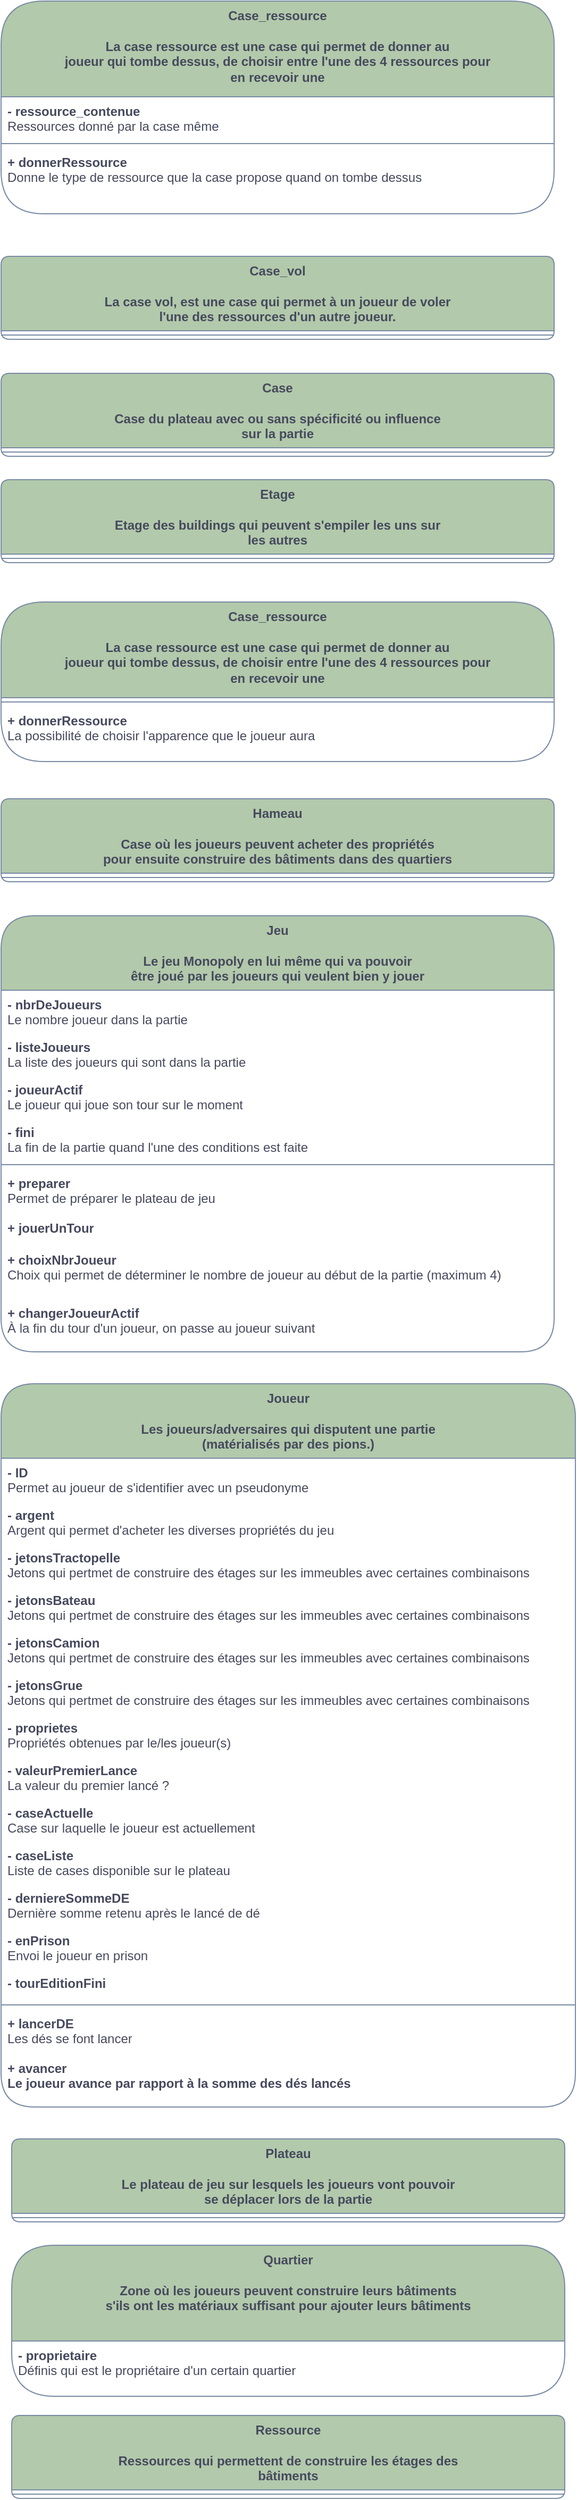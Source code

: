 <mxfile version="22.1.21" type="device">
  <diagram name="Page-1" id="3PE8tsGiLxIbhWma-mdi">
    <mxGraphModel dx="1032" dy="1105" grid="1" gridSize="10" guides="1" tooltips="1" connect="1" arrows="1" fold="1" page="1" pageScale="1" pageWidth="827" pageHeight="1169" math="0" shadow="0">
      <root>
        <mxCell id="0" />
        <mxCell id="1" parent="0" />
        <mxCell id="cqsdW3lU-omsjwraK1ex-1" value="Case_ressource&lt;br&gt;&lt;br&gt;&lt;div&gt;La case ressource est une case qui permet de donner au&lt;/div&gt;&lt;div&gt;joueur qui tombe dessus, de choisir entre l&#39;une des 4 ressources pour&lt;/div&gt;&lt;div&gt;en recevoir une&lt;/div&gt;" style="swimlane;fontStyle=1;align=center;verticalAlign=top;childLayout=stackLayout;horizontal=1;startSize=90;horizontalStack=0;resizeParent=1;resizeParentMax=0;resizeLast=0;collapsible=1;marginBottom=0;whiteSpace=wrap;html=1;labelBackgroundColor=none;fillColor=#B2C9AB;strokeColor=#788AA3;fontColor=#46495D;rounded=1;" parent="1" vertex="1">
          <mxGeometry x="20" y="20" width="520" height="200" as="geometry">
            <mxRectangle x="310" y="90" width="60" height="30" as="alternateBounds" />
          </mxGeometry>
        </mxCell>
        <mxCell id="cqsdW3lU-omsjwraK1ex-2" value="&lt;b&gt;- ressource_contenue&lt;/b&gt;&lt;br&gt;Ressources donné par la case même" style="text;strokeColor=none;fillColor=none;align=left;verticalAlign=top;spacingLeft=4;spacingRight=4;overflow=hidden;rotatable=0;points=[[0,0.5],[1,0.5]];portConstraint=eastwest;whiteSpace=wrap;html=1;labelBackgroundColor=none;fontColor=#46495D;rounded=1;" parent="cqsdW3lU-omsjwraK1ex-1" vertex="1">
          <mxGeometry y="90" width="520" height="40" as="geometry" />
        </mxCell>
        <mxCell id="cqsdW3lU-omsjwraK1ex-4" value="" style="line;strokeWidth=1;fillColor=none;align=left;verticalAlign=middle;spacingTop=-1;spacingLeft=3;spacingRight=3;rotatable=0;labelPosition=right;points=[];portConstraint=eastwest;strokeColor=#788AA3;labelBackgroundColor=none;fontColor=#46495D;rounded=1;" parent="cqsdW3lU-omsjwraK1ex-1" vertex="1">
          <mxGeometry y="130" width="520" height="8" as="geometry" />
        </mxCell>
        <mxCell id="cqsdW3lU-omsjwraK1ex-5" value="&lt;div&gt;&lt;b&gt;+ donnerRessource&lt;/b&gt;&lt;/div&gt;&lt;div&gt;Donne le type de ressource que la case propose quand on tombe dessus&lt;/div&gt;" style="text;strokeColor=none;fillColor=none;align=left;verticalAlign=top;spacingLeft=4;spacingRight=4;overflow=hidden;rotatable=0;points=[[0,0.5],[1,0.5]];portConstraint=eastwest;whiteSpace=wrap;html=1;labelBackgroundColor=none;fontColor=#46495D;rounded=1;" parent="cqsdW3lU-omsjwraK1ex-1" vertex="1">
          <mxGeometry y="138" width="520" height="62" as="geometry" />
        </mxCell>
        <mxCell id="NX_1nB3qf75w2sHviqtp-1" value="&lt;div&gt;Case_vol&lt;/div&gt;&lt;br&gt;La case vol, est une case qui permet à un joueur de voler&lt;br&gt;l&#39;une des ressources d&#39;un autre joueur." style="swimlane;fontStyle=1;align=center;verticalAlign=top;childLayout=stackLayout;horizontal=1;startSize=70;horizontalStack=0;resizeParent=1;resizeParentMax=0;resizeLast=0;collapsible=1;marginBottom=0;whiteSpace=wrap;html=1;labelBackgroundColor=none;fillColor=#B2C9AB;strokeColor=#788AA3;fontColor=#46495D;rounded=1;" vertex="1" parent="1">
          <mxGeometry x="20" y="260" width="520" height="78" as="geometry">
            <mxRectangle x="20" y="280" width="60" height="30" as="alternateBounds" />
          </mxGeometry>
        </mxCell>
        <mxCell id="NX_1nB3qf75w2sHviqtp-3" value="" style="line;strokeWidth=1;fillColor=none;align=left;verticalAlign=middle;spacingTop=-1;spacingLeft=3;spacingRight=3;rotatable=0;labelPosition=right;points=[];portConstraint=eastwest;strokeColor=#788AA3;labelBackgroundColor=none;fontColor=#46495D;rounded=1;" vertex="1" parent="NX_1nB3qf75w2sHviqtp-1">
          <mxGeometry y="70" width="520" height="8" as="geometry" />
        </mxCell>
        <mxCell id="NX_1nB3qf75w2sHviqtp-5" value="&lt;div&gt;Case&lt;/div&gt;&lt;div&gt;&lt;br&gt;&lt;/div&gt;&lt;div&gt;Case du plateau avec ou sans spécificité ou influence&lt;/div&gt;sur la partie" style="swimlane;fontStyle=1;align=center;verticalAlign=top;childLayout=stackLayout;horizontal=1;startSize=70;horizontalStack=0;resizeParent=1;resizeParentMax=0;resizeLast=0;collapsible=1;marginBottom=0;whiteSpace=wrap;html=1;labelBackgroundColor=none;fillColor=#B2C9AB;strokeColor=#788AA3;fontColor=#46495D;rounded=1;" vertex="1" parent="1">
          <mxGeometry x="20" y="370" width="520" height="78" as="geometry">
            <mxRectangle x="310" y="90" width="60" height="30" as="alternateBounds" />
          </mxGeometry>
        </mxCell>
        <mxCell id="NX_1nB3qf75w2sHviqtp-7" value="" style="line;strokeWidth=1;fillColor=none;align=left;verticalAlign=middle;spacingTop=-1;spacingLeft=3;spacingRight=3;rotatable=0;labelPosition=right;points=[];portConstraint=eastwest;strokeColor=#788AA3;labelBackgroundColor=none;fontColor=#46495D;rounded=1;" vertex="1" parent="NX_1nB3qf75w2sHviqtp-5">
          <mxGeometry y="70" width="520" height="8" as="geometry" />
        </mxCell>
        <mxCell id="NX_1nB3qf75w2sHviqtp-9" value="&lt;div&gt;Etage&lt;/div&gt;&lt;div&gt;&lt;br&gt;&lt;/div&gt;Etage des buildings qui peuvent s&#39;empiler les uns sur&lt;br&gt;les autres" style="swimlane;fontStyle=1;align=center;verticalAlign=top;childLayout=stackLayout;horizontal=1;startSize=70;horizontalStack=0;resizeParent=1;resizeParentMax=0;resizeLast=0;collapsible=1;marginBottom=0;whiteSpace=wrap;html=1;labelBackgroundColor=none;fillColor=#B2C9AB;strokeColor=#788AA3;fontColor=#46495D;rounded=1;" vertex="1" parent="1">
          <mxGeometry x="20" y="470" width="520" height="78" as="geometry">
            <mxRectangle x="20" y="280" width="60" height="30" as="alternateBounds" />
          </mxGeometry>
        </mxCell>
        <mxCell id="NX_1nB3qf75w2sHviqtp-10" value="" style="line;strokeWidth=1;fillColor=none;align=left;verticalAlign=middle;spacingTop=-1;spacingLeft=3;spacingRight=3;rotatable=0;labelPosition=right;points=[];portConstraint=eastwest;strokeColor=#788AA3;labelBackgroundColor=none;fontColor=#46495D;rounded=1;" vertex="1" parent="NX_1nB3qf75w2sHviqtp-9">
          <mxGeometry y="70" width="520" height="8" as="geometry" />
        </mxCell>
        <mxCell id="NX_1nB3qf75w2sHviqtp-11" value="Case_ressource&lt;br&gt;&lt;br&gt;&lt;div&gt;La case ressource est une case qui permet de donner au&lt;/div&gt;&lt;div&gt;joueur qui tombe dessus, de choisir entre l&#39;une des 4 ressources pour&lt;/div&gt;&lt;div&gt;en recevoir une&lt;/div&gt;" style="swimlane;fontStyle=1;align=center;verticalAlign=top;childLayout=stackLayout;horizontal=1;startSize=90;horizontalStack=0;resizeParent=1;resizeParentMax=0;resizeLast=0;collapsible=1;marginBottom=0;whiteSpace=wrap;html=1;labelBackgroundColor=none;fillColor=#B2C9AB;strokeColor=#788AA3;fontColor=#46495D;rounded=1;" vertex="1" parent="1">
          <mxGeometry x="20" y="585" width="520" height="150" as="geometry">
            <mxRectangle x="310" y="90" width="60" height="30" as="alternateBounds" />
          </mxGeometry>
        </mxCell>
        <mxCell id="NX_1nB3qf75w2sHviqtp-13" value="" style="line;strokeWidth=1;fillColor=none;align=left;verticalAlign=middle;spacingTop=-1;spacingLeft=3;spacingRight=3;rotatable=0;labelPosition=right;points=[];portConstraint=eastwest;strokeColor=#788AA3;labelBackgroundColor=none;fontColor=#46495D;rounded=1;" vertex="1" parent="NX_1nB3qf75w2sHviqtp-11">
          <mxGeometry y="90" width="520" height="8" as="geometry" />
        </mxCell>
        <mxCell id="NX_1nB3qf75w2sHviqtp-14" value="&lt;div&gt;&lt;b&gt;+ donnerRessource&lt;/b&gt;&lt;/div&gt;&lt;div&gt;La possibilité de choisir l&#39;apparence que le joueur aura&lt;br&gt;&lt;br&gt;&lt;/div&gt;" style="text;strokeColor=none;fillColor=none;align=left;verticalAlign=top;spacingLeft=4;spacingRight=4;overflow=hidden;rotatable=0;points=[[0,0.5],[1,0.5]];portConstraint=eastwest;whiteSpace=wrap;html=1;labelBackgroundColor=none;fontColor=#46495D;rounded=1;" vertex="1" parent="NX_1nB3qf75w2sHviqtp-11">
          <mxGeometry y="98" width="520" height="52" as="geometry" />
        </mxCell>
        <mxCell id="NX_1nB3qf75w2sHviqtp-15" value="&lt;div&gt;Hameau&lt;br&gt;&lt;/div&gt;&lt;div&gt;&lt;br&gt;&lt;/div&gt;Case où les joueurs peuvent acheter des propriétés&lt;br&gt;pour ensuite construire des bâtiments dans des quartiers" style="swimlane;fontStyle=1;align=center;verticalAlign=top;childLayout=stackLayout;horizontal=1;startSize=70;horizontalStack=0;resizeParent=1;resizeParentMax=0;resizeLast=0;collapsible=1;marginBottom=0;whiteSpace=wrap;html=1;labelBackgroundColor=none;fillColor=#B2C9AB;strokeColor=#788AA3;fontColor=#46495D;rounded=1;" vertex="1" parent="1">
          <mxGeometry x="20" y="770" width="520" height="78" as="geometry">
            <mxRectangle x="20" y="280" width="60" height="30" as="alternateBounds" />
          </mxGeometry>
        </mxCell>
        <mxCell id="NX_1nB3qf75w2sHviqtp-16" value="" style="line;strokeWidth=1;fillColor=none;align=left;verticalAlign=middle;spacingTop=-1;spacingLeft=3;spacingRight=3;rotatable=0;labelPosition=right;points=[];portConstraint=eastwest;strokeColor=#788AA3;labelBackgroundColor=none;fontColor=#46495D;rounded=1;" vertex="1" parent="NX_1nB3qf75w2sHviqtp-15">
          <mxGeometry y="70" width="520" height="8" as="geometry" />
        </mxCell>
        <mxCell id="NX_1nB3qf75w2sHviqtp-17" value="&lt;div&gt;Jeu&lt;/div&gt;&lt;div&gt;&lt;br&gt;&lt;/div&gt;Le jeu Monopoly en lui même qui va pouvoir&lt;br&gt;être joué par les joueurs qui veulent bien y jouer" style="swimlane;fontStyle=1;align=center;verticalAlign=top;childLayout=stackLayout;horizontal=1;startSize=70;horizontalStack=0;resizeParent=1;resizeParentMax=0;resizeLast=0;collapsible=1;marginBottom=0;whiteSpace=wrap;html=1;labelBackgroundColor=none;fillColor=#B2C9AB;strokeColor=#788AA3;fontColor=#46495D;rounded=1;" vertex="1" parent="1">
          <mxGeometry x="20" y="880" width="520" height="410" as="geometry">
            <mxRectangle x="310" y="90" width="60" height="30" as="alternateBounds" />
          </mxGeometry>
        </mxCell>
        <mxCell id="NX_1nB3qf75w2sHviqtp-18" value="&lt;div&gt;&lt;b&gt;- nbrDeJoueurs&lt;/b&gt;&lt;/div&gt;&lt;div&gt;Le nombre joueur dans la partie&lt;/div&gt;" style="text;strokeColor=none;fillColor=none;align=left;verticalAlign=top;spacingLeft=4;spacingRight=4;overflow=hidden;rotatable=0;points=[[0,0.5],[1,0.5]];portConstraint=eastwest;whiteSpace=wrap;html=1;labelBackgroundColor=none;fontColor=#46495D;rounded=1;" vertex="1" parent="NX_1nB3qf75w2sHviqtp-17">
          <mxGeometry y="70" width="520" height="40" as="geometry" />
        </mxCell>
        <mxCell id="NX_1nB3qf75w2sHviqtp-22" value="&lt;div&gt;&lt;b&gt;- listeJoueurs&lt;/b&gt;&lt;br&gt;&lt;/div&gt;&lt;div&gt;La liste des joueurs qui sont dans la partie&lt;/div&gt;" style="text;strokeColor=none;fillColor=none;align=left;verticalAlign=top;spacingLeft=4;spacingRight=4;overflow=hidden;rotatable=0;points=[[0,0.5],[1,0.5]];portConstraint=eastwest;whiteSpace=wrap;html=1;labelBackgroundColor=none;fontColor=#46495D;rounded=1;" vertex="1" parent="NX_1nB3qf75w2sHviqtp-17">
          <mxGeometry y="110" width="520" height="40" as="geometry" />
        </mxCell>
        <mxCell id="NX_1nB3qf75w2sHviqtp-23" value="&lt;div&gt;&lt;b&gt;- joueurActif&lt;/b&gt;&lt;br&gt;&lt;/div&gt;&lt;div&gt;Le joueur qui joue son tour sur le moment&lt;/div&gt;" style="text;strokeColor=none;fillColor=none;align=left;verticalAlign=top;spacingLeft=4;spacingRight=4;overflow=hidden;rotatable=0;points=[[0,0.5],[1,0.5]];portConstraint=eastwest;whiteSpace=wrap;html=1;labelBackgroundColor=none;fontColor=#46495D;rounded=1;" vertex="1" parent="NX_1nB3qf75w2sHviqtp-17">
          <mxGeometry y="150" width="520" height="40" as="geometry" />
        </mxCell>
        <mxCell id="NX_1nB3qf75w2sHviqtp-21" value="&lt;div&gt;&lt;b&gt;- fini&lt;/b&gt;&lt;br&gt;&lt;/div&gt;&lt;div&gt;La fin de la partie quand l&#39;une des conditions est faite&lt;/div&gt;" style="text;strokeColor=none;fillColor=none;align=left;verticalAlign=top;spacingLeft=4;spacingRight=4;overflow=hidden;rotatable=0;points=[[0,0.5],[1,0.5]];portConstraint=eastwest;whiteSpace=wrap;html=1;labelBackgroundColor=none;fontColor=#46495D;rounded=1;" vertex="1" parent="NX_1nB3qf75w2sHviqtp-17">
          <mxGeometry y="190" width="520" height="40" as="geometry" />
        </mxCell>
        <mxCell id="NX_1nB3qf75w2sHviqtp-19" value="" style="line;strokeWidth=1;fillColor=none;align=left;verticalAlign=middle;spacingTop=-1;spacingLeft=3;spacingRight=3;rotatable=0;labelPosition=right;points=[];portConstraint=eastwest;strokeColor=#788AA3;labelBackgroundColor=none;fontColor=#46495D;rounded=1;" vertex="1" parent="NX_1nB3qf75w2sHviqtp-17">
          <mxGeometry y="230" width="520" height="8" as="geometry" />
        </mxCell>
        <mxCell id="NX_1nB3qf75w2sHviqtp-20" value="&lt;div&gt;&lt;b&gt;+ preparer&lt;br&gt;&lt;/b&gt;&lt;/div&gt;&lt;div&gt;Permet de préparer le plateau de jeu&lt;/div&gt;" style="text;strokeColor=none;fillColor=none;align=left;verticalAlign=top;spacingLeft=4;spacingRight=4;overflow=hidden;rotatable=0;points=[[0,0.5],[1,0.5]];portConstraint=eastwest;whiteSpace=wrap;html=1;labelBackgroundColor=none;fontColor=#46495D;rounded=1;" vertex="1" parent="NX_1nB3qf75w2sHviqtp-17">
          <mxGeometry y="238" width="520" height="42" as="geometry" />
        </mxCell>
        <mxCell id="NX_1nB3qf75w2sHviqtp-24" value="&lt;div&gt;&lt;b&gt;+ jouerUnTour&lt;br&gt;&lt;/b&gt;&lt;/div&gt;&lt;div&gt;&lt;br&gt;&lt;/div&gt;" style="text;strokeColor=none;fillColor=none;align=left;verticalAlign=top;spacingLeft=4;spacingRight=4;overflow=hidden;rotatable=0;points=[[0,0.5],[1,0.5]];portConstraint=eastwest;whiteSpace=wrap;html=1;labelBackgroundColor=none;fontColor=#46495D;rounded=1;" vertex="1" parent="NX_1nB3qf75w2sHviqtp-17">
          <mxGeometry y="280" width="520" height="30" as="geometry" />
        </mxCell>
        <mxCell id="NX_1nB3qf75w2sHviqtp-25" value="&lt;div&gt;&lt;b&gt;+ choixNbrJoueur&lt;br&gt;&lt;/b&gt;&lt;/div&gt;&lt;div&gt;Choix qui permet de déterminer le nombre de joueur au début de la partie (maximum 4)&lt;/div&gt;" style="text;strokeColor=none;fillColor=none;align=left;verticalAlign=top;spacingLeft=4;spacingRight=4;overflow=hidden;rotatable=0;points=[[0,0.5],[1,0.5]];portConstraint=eastwest;whiteSpace=wrap;html=1;labelBackgroundColor=none;fontColor=#46495D;rounded=1;" vertex="1" parent="NX_1nB3qf75w2sHviqtp-17">
          <mxGeometry y="310" width="520" height="50" as="geometry" />
        </mxCell>
        <mxCell id="NX_1nB3qf75w2sHviqtp-26" value="&lt;div&gt;&lt;b&gt;+ changerJoueurActif&lt;br&gt;&lt;/b&gt;&lt;/div&gt;&lt;div&gt;À la fin du tour d&#39;un joueur, on passe au joueur suivant&lt;/div&gt;" style="text;strokeColor=none;fillColor=none;align=left;verticalAlign=top;spacingLeft=4;spacingRight=4;overflow=hidden;rotatable=0;points=[[0,0.5],[1,0.5]];portConstraint=eastwest;whiteSpace=wrap;html=1;labelBackgroundColor=none;fontColor=#46495D;rounded=1;" vertex="1" parent="NX_1nB3qf75w2sHviqtp-17">
          <mxGeometry y="360" width="520" height="50" as="geometry" />
        </mxCell>
        <mxCell id="NX_1nB3qf75w2sHviqtp-27" value="&lt;div&gt;Joueur&lt;/div&gt;&lt;div&gt;&lt;br&gt;&lt;/div&gt;Les joueurs/adversaires qui disputent une partie&lt;br&gt;(matérialisés par des pions.)" style="swimlane;fontStyle=1;align=center;verticalAlign=top;childLayout=stackLayout;horizontal=1;startSize=70;horizontalStack=0;resizeParent=1;resizeParentMax=0;resizeLast=0;collapsible=1;marginBottom=0;whiteSpace=wrap;html=1;labelBackgroundColor=none;fillColor=#B2C9AB;strokeColor=#788AA3;fontColor=#46495D;rounded=1;" vertex="1" parent="1">
          <mxGeometry x="20" y="1320" width="540" height="680" as="geometry">
            <mxRectangle x="310" y="90" width="60" height="30" as="alternateBounds" />
          </mxGeometry>
        </mxCell>
        <mxCell id="NX_1nB3qf75w2sHviqtp-28" value="&lt;div&gt;&lt;b&gt;- ID&lt;br&gt;&lt;/b&gt;&lt;/div&gt;&lt;div&gt;Permet au joueur de s&#39;identifier avec un pseudonyme&lt;/div&gt;" style="text;strokeColor=none;fillColor=none;align=left;verticalAlign=top;spacingLeft=4;spacingRight=4;overflow=hidden;rotatable=0;points=[[0,0.5],[1,0.5]];portConstraint=eastwest;whiteSpace=wrap;html=1;labelBackgroundColor=none;fontColor=#46495D;rounded=1;" vertex="1" parent="NX_1nB3qf75w2sHviqtp-27">
          <mxGeometry y="70" width="540" height="40" as="geometry" />
        </mxCell>
        <mxCell id="NX_1nB3qf75w2sHviqtp-29" value="&lt;div&gt;&lt;b&gt;- argent&lt;/b&gt;&lt;br&gt;&lt;/div&gt;&lt;div&gt;Argent qui permet d&#39;acheter les diverses propriétés du jeu&lt;/div&gt;" style="text;strokeColor=none;fillColor=none;align=left;verticalAlign=top;spacingLeft=4;spacingRight=4;overflow=hidden;rotatable=0;points=[[0,0.5],[1,0.5]];portConstraint=eastwest;whiteSpace=wrap;html=1;labelBackgroundColor=none;fontColor=#46495D;rounded=1;" vertex="1" parent="NX_1nB3qf75w2sHviqtp-27">
          <mxGeometry y="110" width="540" height="40" as="geometry" />
        </mxCell>
        <mxCell id="NX_1nB3qf75w2sHviqtp-30" value="&lt;div&gt;&lt;b&gt;- jetonsTractopelle&lt;/b&gt;&lt;br&gt;&lt;/div&gt;&lt;div&gt;Jetons qui pertmet de construire des étages sur les immeubles avec certaines combinaisons&lt;/div&gt;" style="text;strokeColor=none;fillColor=none;align=left;verticalAlign=top;spacingLeft=4;spacingRight=4;overflow=hidden;rotatable=0;points=[[0,0.5],[1,0.5]];portConstraint=eastwest;whiteSpace=wrap;html=1;labelBackgroundColor=none;fontColor=#46495D;rounded=1;" vertex="1" parent="NX_1nB3qf75w2sHviqtp-27">
          <mxGeometry y="150" width="540" height="40" as="geometry" />
        </mxCell>
        <mxCell id="NX_1nB3qf75w2sHviqtp-37" value="&lt;div&gt;&lt;b&gt;- jetonsBateau&lt;/b&gt;&lt;br&gt;&lt;/div&gt;&lt;div&gt;Jetons qui pertmet de construire des étages sur les immeubles avec certaines combinaisons&lt;/div&gt;" style="text;strokeColor=none;fillColor=none;align=left;verticalAlign=top;spacingLeft=4;spacingRight=4;overflow=hidden;rotatable=0;points=[[0,0.5],[1,0.5]];portConstraint=eastwest;whiteSpace=wrap;html=1;labelBackgroundColor=none;fontColor=#46495D;rounded=1;" vertex="1" parent="NX_1nB3qf75w2sHviqtp-27">
          <mxGeometry y="190" width="540" height="40" as="geometry" />
        </mxCell>
        <mxCell id="NX_1nB3qf75w2sHviqtp-38" value="&lt;div&gt;&lt;b&gt;- jetonsCamion&lt;/b&gt;&lt;br&gt;&lt;/div&gt;&lt;div&gt;Jetons qui pertmet de construire des étages sur les immeubles avec certaines combinaisons&lt;/div&gt;" style="text;strokeColor=none;fillColor=none;align=left;verticalAlign=top;spacingLeft=4;spacingRight=4;overflow=hidden;rotatable=0;points=[[0,0.5],[1,0.5]];portConstraint=eastwest;whiteSpace=wrap;html=1;labelBackgroundColor=none;fontColor=#46495D;rounded=1;" vertex="1" parent="NX_1nB3qf75w2sHviqtp-27">
          <mxGeometry y="230" width="540" height="40" as="geometry" />
        </mxCell>
        <mxCell id="NX_1nB3qf75w2sHviqtp-39" value="&lt;div&gt;&lt;b&gt;- jetonsGrue&lt;/b&gt;&lt;br&gt;&lt;/div&gt;&lt;div&gt;Jetons qui pertmet de construire des étages sur les immeubles avec certaines combinaisons&lt;/div&gt;" style="text;strokeColor=none;fillColor=none;align=left;verticalAlign=top;spacingLeft=4;spacingRight=4;overflow=hidden;rotatable=0;points=[[0,0.5],[1,0.5]];portConstraint=eastwest;whiteSpace=wrap;html=1;labelBackgroundColor=none;fontColor=#46495D;rounded=1;" vertex="1" parent="NX_1nB3qf75w2sHviqtp-27">
          <mxGeometry y="270" width="540" height="40" as="geometry" />
        </mxCell>
        <mxCell id="NX_1nB3qf75w2sHviqtp-31" value="&lt;div&gt;&lt;b&gt;- proprietes&lt;/b&gt;&lt;br&gt;&lt;/div&gt;&lt;div&gt;Propriétés obtenues par le/les joueur(s)&lt;/div&gt;" style="text;strokeColor=none;fillColor=none;align=left;verticalAlign=top;spacingLeft=4;spacingRight=4;overflow=hidden;rotatable=0;points=[[0,0.5],[1,0.5]];portConstraint=eastwest;whiteSpace=wrap;html=1;labelBackgroundColor=none;fontColor=#46495D;rounded=1;" vertex="1" parent="NX_1nB3qf75w2sHviqtp-27">
          <mxGeometry y="310" width="540" height="40" as="geometry" />
        </mxCell>
        <mxCell id="NX_1nB3qf75w2sHviqtp-40" value="&lt;div&gt;&lt;b&gt;- valeurPremierLance&lt;/b&gt;&lt;br&gt;&lt;/div&gt;&lt;div&gt;La valeur du premier lancé ?&lt;/div&gt;" style="text;strokeColor=none;fillColor=none;align=left;verticalAlign=top;spacingLeft=4;spacingRight=4;overflow=hidden;rotatable=0;points=[[0,0.5],[1,0.5]];portConstraint=eastwest;whiteSpace=wrap;html=1;labelBackgroundColor=none;fontColor=#46495D;rounded=1;" vertex="1" parent="NX_1nB3qf75w2sHviqtp-27">
          <mxGeometry y="350" width="540" height="40" as="geometry" />
        </mxCell>
        <mxCell id="NX_1nB3qf75w2sHviqtp-41" value="&lt;div&gt;&lt;b&gt;- caseActuelle&lt;/b&gt;&lt;br&gt;&lt;/div&gt;&lt;div&gt;Case sur laquelle le joueur est actuellement&lt;/div&gt;" style="text;strokeColor=none;fillColor=none;align=left;verticalAlign=top;spacingLeft=4;spacingRight=4;overflow=hidden;rotatable=0;points=[[0,0.5],[1,0.5]];portConstraint=eastwest;whiteSpace=wrap;html=1;labelBackgroundColor=none;fontColor=#46495D;rounded=1;" vertex="1" parent="NX_1nB3qf75w2sHviqtp-27">
          <mxGeometry y="390" width="540" height="40" as="geometry" />
        </mxCell>
        <mxCell id="NX_1nB3qf75w2sHviqtp-42" value="&lt;div&gt;&lt;b&gt;- caseListe&lt;/b&gt;&lt;br&gt;&lt;/div&gt;&lt;div&gt;Liste de cases disponible sur le plateau&lt;/div&gt;" style="text;strokeColor=none;fillColor=none;align=left;verticalAlign=top;spacingLeft=4;spacingRight=4;overflow=hidden;rotatable=0;points=[[0,0.5],[1,0.5]];portConstraint=eastwest;whiteSpace=wrap;html=1;labelBackgroundColor=none;fontColor=#46495D;rounded=1;" vertex="1" parent="NX_1nB3qf75w2sHviqtp-27">
          <mxGeometry y="430" width="540" height="40" as="geometry" />
        </mxCell>
        <mxCell id="NX_1nB3qf75w2sHviqtp-44" value="&lt;div&gt;&lt;b&gt;- derniereSommeDE&lt;/b&gt;&lt;br&gt;&lt;/div&gt;&lt;div&gt;Dernière somme retenu après le lancé de dé&lt;/div&gt;" style="text;strokeColor=none;fillColor=none;align=left;verticalAlign=top;spacingLeft=4;spacingRight=4;overflow=hidden;rotatable=0;points=[[0,0.5],[1,0.5]];portConstraint=eastwest;whiteSpace=wrap;html=1;labelBackgroundColor=none;fontColor=#46495D;rounded=1;" vertex="1" parent="NX_1nB3qf75w2sHviqtp-27">
          <mxGeometry y="470" width="540" height="40" as="geometry" />
        </mxCell>
        <mxCell id="NX_1nB3qf75w2sHviqtp-45" value="&lt;div&gt;&lt;b&gt;- enPrison&lt;/b&gt;&lt;br&gt;&lt;/div&gt;&lt;div&gt;Envoi le joueur en prison&lt;/div&gt;" style="text;strokeColor=none;fillColor=none;align=left;verticalAlign=top;spacingLeft=4;spacingRight=4;overflow=hidden;rotatable=0;points=[[0,0.5],[1,0.5]];portConstraint=eastwest;whiteSpace=wrap;html=1;labelBackgroundColor=none;fontColor=#46495D;rounded=1;" vertex="1" parent="NX_1nB3qf75w2sHviqtp-27">
          <mxGeometry y="510" width="540" height="40" as="geometry" />
        </mxCell>
        <mxCell id="NX_1nB3qf75w2sHviqtp-43" value="&lt;div&gt;&lt;b&gt;- tourEditionFini&lt;/b&gt;&lt;br&gt;&lt;/div&gt;" style="text;strokeColor=none;fillColor=none;align=left;verticalAlign=top;spacingLeft=4;spacingRight=4;overflow=hidden;rotatable=0;points=[[0,0.5],[1,0.5]];portConstraint=eastwest;whiteSpace=wrap;html=1;labelBackgroundColor=none;fontColor=#46495D;rounded=1;" vertex="1" parent="NX_1nB3qf75w2sHviqtp-27">
          <mxGeometry y="550" width="540" height="30" as="geometry" />
        </mxCell>
        <mxCell id="NX_1nB3qf75w2sHviqtp-32" value="" style="line;strokeWidth=1;fillColor=none;align=left;verticalAlign=middle;spacingTop=-1;spacingLeft=3;spacingRight=3;rotatable=0;labelPosition=right;points=[];portConstraint=eastwest;strokeColor=#788AA3;labelBackgroundColor=none;fontColor=#46495D;rounded=1;" vertex="1" parent="NX_1nB3qf75w2sHviqtp-27">
          <mxGeometry y="580" width="540" height="8" as="geometry" />
        </mxCell>
        <mxCell id="NX_1nB3qf75w2sHviqtp-33" value="&lt;div&gt;&lt;b&gt;+ lancerDE&lt;br&gt;&lt;/b&gt;&lt;/div&gt;&lt;div&gt;Les dés se font lancer&lt;/div&gt;" style="text;strokeColor=none;fillColor=none;align=left;verticalAlign=top;spacingLeft=4;spacingRight=4;overflow=hidden;rotatable=0;points=[[0,0.5],[1,0.5]];portConstraint=eastwest;whiteSpace=wrap;html=1;labelBackgroundColor=none;fontColor=#46495D;rounded=1;" vertex="1" parent="NX_1nB3qf75w2sHviqtp-27">
          <mxGeometry y="588" width="540" height="42" as="geometry" />
        </mxCell>
        <mxCell id="NX_1nB3qf75w2sHviqtp-34" value="&lt;div&gt;&lt;b&gt;+ avancer&lt;/b&gt;&lt;/div&gt;&lt;div&gt;&lt;b&gt;Le joueur avance par rapport à la somme des dés lancés&lt;br&gt;&lt;/b&gt;&lt;/div&gt;&lt;div&gt;&lt;br&gt;&lt;/div&gt;" style="text;strokeColor=none;fillColor=none;align=left;verticalAlign=top;spacingLeft=4;spacingRight=4;overflow=hidden;rotatable=0;points=[[0,0.5],[1,0.5]];portConstraint=eastwest;whiteSpace=wrap;html=1;labelBackgroundColor=none;fontColor=#46495D;rounded=1;" vertex="1" parent="NX_1nB3qf75w2sHviqtp-27">
          <mxGeometry y="630" width="540" height="50" as="geometry" />
        </mxCell>
        <mxCell id="NX_1nB3qf75w2sHviqtp-46" value="&lt;div&gt;Plateau&lt;/div&gt;&lt;div&gt;&lt;br&gt;&lt;/div&gt;&lt;div&gt;Le plateau de jeu sur lesquels les joueurs vont pouvoir&lt;/div&gt;se déplacer lors de la partie" style="swimlane;fontStyle=1;align=center;verticalAlign=top;childLayout=stackLayout;horizontal=1;startSize=70;horizontalStack=0;resizeParent=1;resizeParentMax=0;resizeLast=0;collapsible=1;marginBottom=0;whiteSpace=wrap;html=1;labelBackgroundColor=none;fillColor=#B2C9AB;strokeColor=#788AA3;fontColor=#46495D;rounded=1;" vertex="1" parent="1">
          <mxGeometry x="30" y="2030" width="520" height="78" as="geometry">
            <mxRectangle x="20" y="280" width="60" height="30" as="alternateBounds" />
          </mxGeometry>
        </mxCell>
        <mxCell id="NX_1nB3qf75w2sHviqtp-47" value="" style="line;strokeWidth=1;fillColor=none;align=left;verticalAlign=middle;spacingTop=-1;spacingLeft=3;spacingRight=3;rotatable=0;labelPosition=right;points=[];portConstraint=eastwest;strokeColor=#788AA3;labelBackgroundColor=none;fontColor=#46495D;rounded=1;" vertex="1" parent="NX_1nB3qf75w2sHviqtp-46">
          <mxGeometry y="70" width="520" height="8" as="geometry" />
        </mxCell>
        <mxCell id="NX_1nB3qf75w2sHviqtp-48" value="&lt;div&gt;Quartier&lt;/div&gt;&lt;div&gt;&lt;br&gt;&lt;/div&gt;&lt;div&gt;Zone où les joueurs peuvent construire leurs bâtiments&lt;/div&gt;s&#39;ils ont les matériaux suffisant pour ajouter leurs bâtiments" style="swimlane;fontStyle=1;align=center;verticalAlign=top;childLayout=stackLayout;horizontal=1;startSize=90;horizontalStack=0;resizeParent=1;resizeParentMax=0;resizeLast=0;collapsible=1;marginBottom=0;whiteSpace=wrap;html=1;labelBackgroundColor=none;fillColor=#B2C9AB;strokeColor=#788AA3;fontColor=#46495D;rounded=1;" vertex="1" parent="1">
          <mxGeometry x="30" y="2130" width="520" height="142" as="geometry">
            <mxRectangle x="310" y="90" width="60" height="30" as="alternateBounds" />
          </mxGeometry>
        </mxCell>
        <mxCell id="NX_1nB3qf75w2sHviqtp-51" value="&lt;div&gt;&lt;b&gt;- proprietaire&lt;br&gt;&lt;/b&gt;&lt;/div&gt;&lt;div&gt;Définis qui est le propriétaire d&#39;un certain quartier&lt;br&gt;&lt;br&gt;&lt;/div&gt;" style="text;strokeColor=none;fillColor=none;align=left;verticalAlign=top;spacingLeft=4;spacingRight=4;overflow=hidden;rotatable=0;points=[[0,0.5],[1,0.5]];portConstraint=eastwest;whiteSpace=wrap;html=1;labelBackgroundColor=none;fontColor=#46495D;rounded=1;" vertex="1" parent="NX_1nB3qf75w2sHviqtp-48">
          <mxGeometry y="90" width="520" height="52" as="geometry" />
        </mxCell>
        <mxCell id="NX_1nB3qf75w2sHviqtp-52" value="&lt;div&gt;Ressource&lt;/div&gt;&lt;div&gt;&lt;br&gt;&lt;/div&gt;Ressources qui permettent de construire les étages des&lt;br&gt;bâtiments" style="swimlane;fontStyle=1;align=center;verticalAlign=top;childLayout=stackLayout;horizontal=1;startSize=70;horizontalStack=0;resizeParent=1;resizeParentMax=0;resizeLast=0;collapsible=1;marginBottom=0;whiteSpace=wrap;html=1;labelBackgroundColor=none;fillColor=#B2C9AB;strokeColor=#788AA3;fontColor=#46495D;rounded=1;" vertex="1" parent="1">
          <mxGeometry x="30" y="2290" width="520" height="78" as="geometry">
            <mxRectangle x="20" y="280" width="60" height="30" as="alternateBounds" />
          </mxGeometry>
        </mxCell>
        <mxCell id="NX_1nB3qf75w2sHviqtp-53" value="" style="line;strokeWidth=1;fillColor=none;align=left;verticalAlign=middle;spacingTop=-1;spacingLeft=3;spacingRight=3;rotatable=0;labelPosition=right;points=[];portConstraint=eastwest;strokeColor=#788AA3;labelBackgroundColor=none;fontColor=#46495D;rounded=1;" vertex="1" parent="NX_1nB3qf75w2sHviqtp-52">
          <mxGeometry y="70" width="520" height="8" as="geometry" />
        </mxCell>
      </root>
    </mxGraphModel>
  </diagram>
</mxfile>
